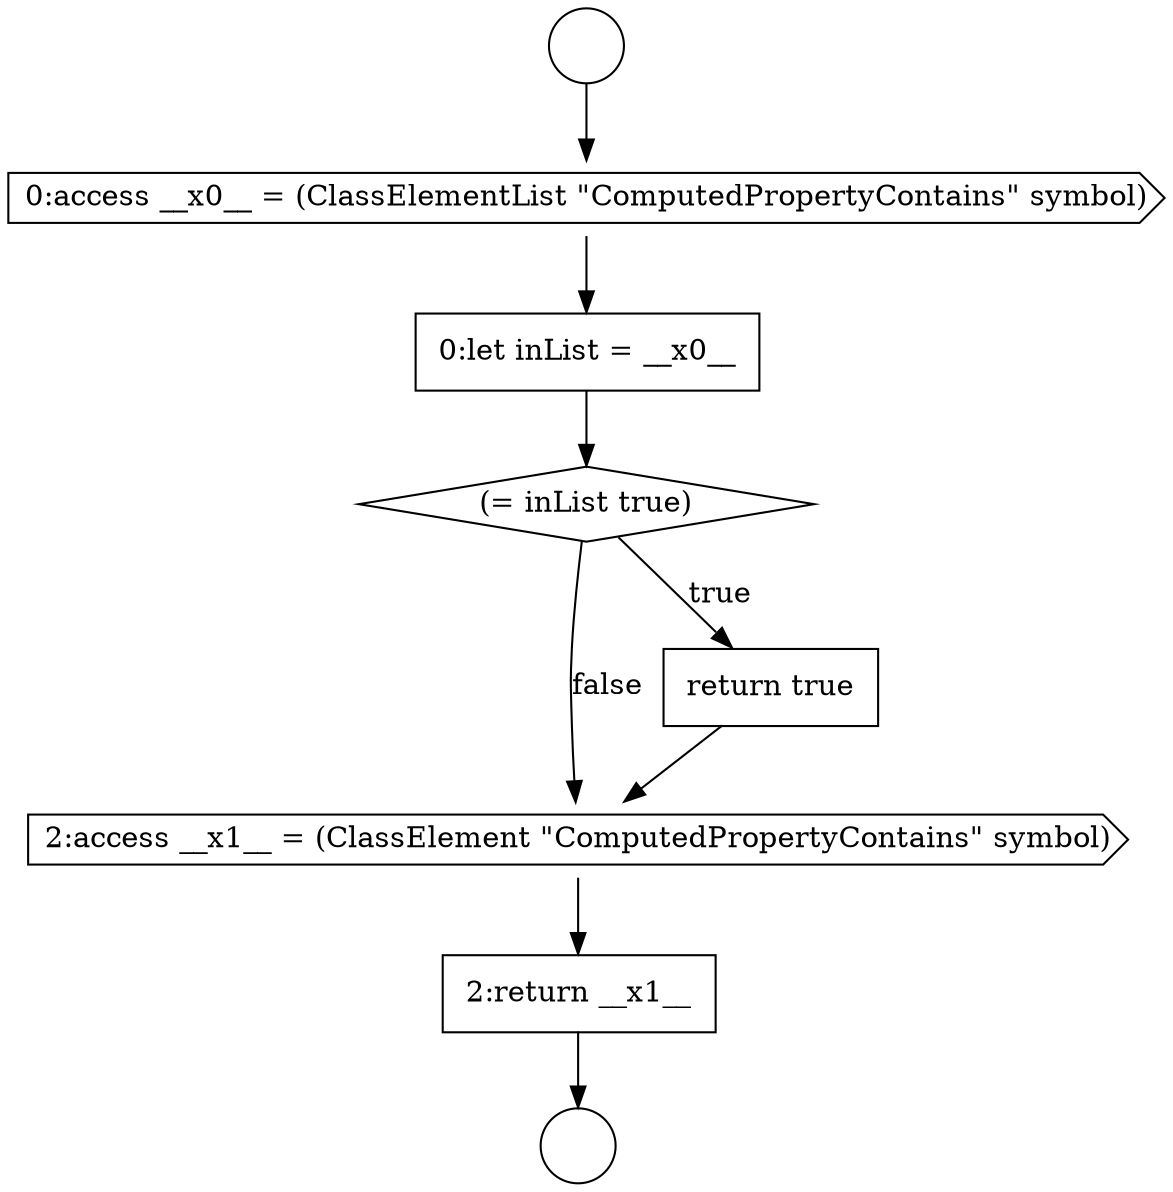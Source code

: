 digraph {
  node8366 [shape=cds, label=<<font color="black">2:access __x1__ = (ClassElement &quot;ComputedPropertyContains&quot; symbol)</font>> color="black" fillcolor="white" style=filled]
  node8367 [shape=none, margin=0, label=<<font color="black">
    <table border="0" cellborder="1" cellspacing="0" cellpadding="10">
      <tr><td align="left">2:return __x1__</td></tr>
    </table>
  </font>> color="black" fillcolor="white" style=filled]
  node8362 [shape=cds, label=<<font color="black">0:access __x0__ = (ClassElementList &quot;ComputedPropertyContains&quot; symbol)</font>> color="black" fillcolor="white" style=filled]
  node8365 [shape=none, margin=0, label=<<font color="black">
    <table border="0" cellborder="1" cellspacing="0" cellpadding="10">
      <tr><td align="left">return true</td></tr>
    </table>
  </font>> color="black" fillcolor="white" style=filled]
  node8361 [shape=circle label=" " color="black" fillcolor="white" style=filled]
  node8364 [shape=diamond, label=<<font color="black">(= inList true)</font>> color="black" fillcolor="white" style=filled]
  node8360 [shape=circle label=" " color="black" fillcolor="white" style=filled]
  node8363 [shape=none, margin=0, label=<<font color="black">
    <table border="0" cellborder="1" cellspacing="0" cellpadding="10">
      <tr><td align="left">0:let inList = __x0__</td></tr>
    </table>
  </font>> color="black" fillcolor="white" style=filled]
  node8363 -> node8364 [ color="black"]
  node8364 -> node8365 [label=<<font color="black">true</font>> color="black"]
  node8364 -> node8366 [label=<<font color="black">false</font>> color="black"]
  node8365 -> node8366 [ color="black"]
  node8367 -> node8361 [ color="black"]
  node8360 -> node8362 [ color="black"]
  node8362 -> node8363 [ color="black"]
  node8366 -> node8367 [ color="black"]
}
